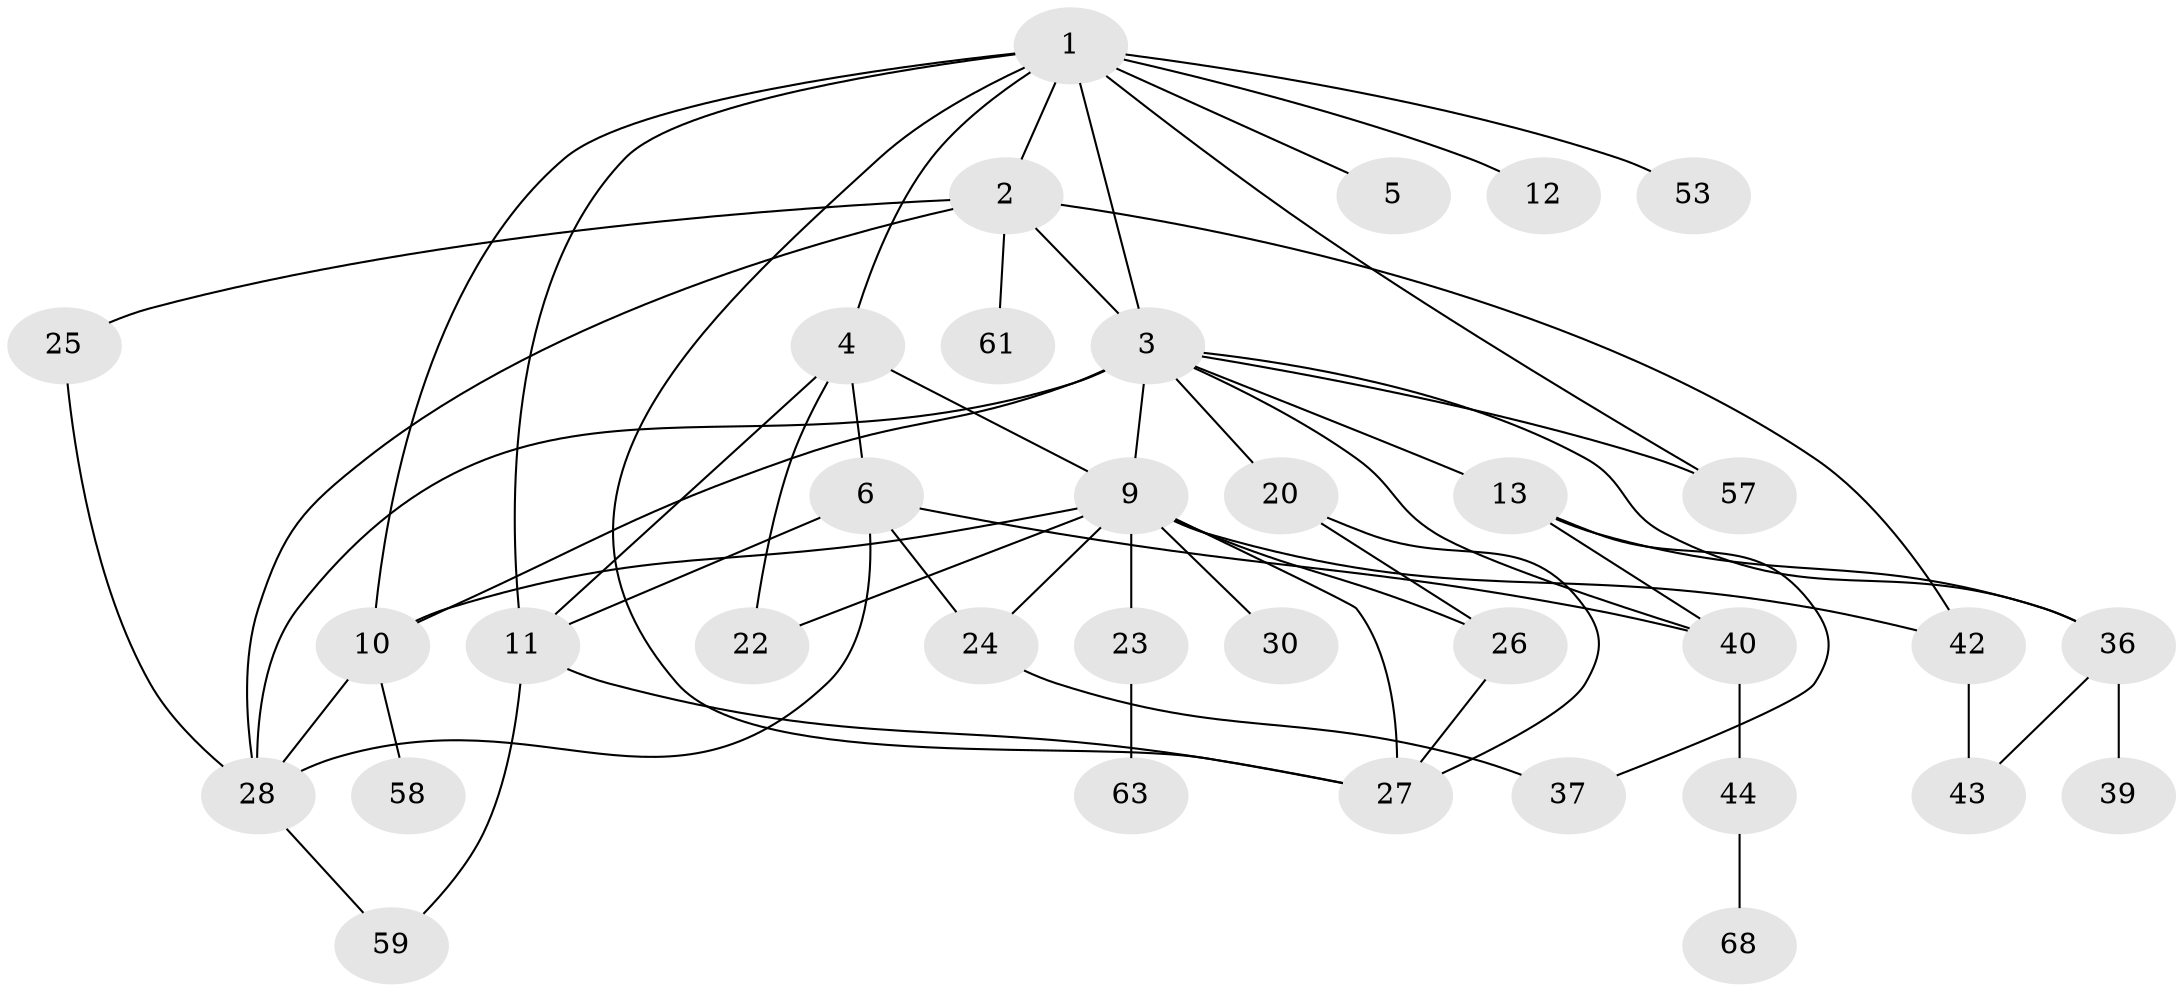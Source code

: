 // original degree distribution, {6: 0.10294117647058823, 5: 0.058823529411764705, 1: 0.22058823529411764, 4: 0.1323529411764706, 3: 0.19117647058823528, 2: 0.29411764705882354}
// Generated by graph-tools (version 1.1) at 2025/13/03/09/25 04:13:38]
// undirected, 34 vertices, 58 edges
graph export_dot {
graph [start="1"]
  node [color=gray90,style=filled];
  1 [super="+7"];
  2;
  3 [super="+15+55+8"];
  4 [super="+35"];
  5;
  6 [super="+54+34+29"];
  9 [super="+14+31+16"];
  10;
  11 [super="+17+45"];
  12;
  13 [super="+32"];
  20 [super="+21"];
  22 [super="+38"];
  23;
  24;
  25;
  26 [super="+48"];
  27 [super="+47"];
  28 [super="+41"];
  30;
  36 [super="+66+51"];
  37 [super="+67"];
  39;
  40;
  42;
  43;
  44;
  53;
  57;
  58;
  59;
  61;
  63;
  68;
  1 -- 2;
  1 -- 4;
  1 -- 5;
  1 -- 53;
  1 -- 3;
  1 -- 27;
  1 -- 57;
  1 -- 10;
  1 -- 11;
  1 -- 12;
  2 -- 3;
  2 -- 25;
  2 -- 28;
  2 -- 61;
  2 -- 42;
  3 -- 13;
  3 -- 20;
  3 -- 36;
  3 -- 57;
  3 -- 10;
  3 -- 9 [weight=3];
  3 -- 40;
  3 -- 28;
  4 -- 6;
  4 -- 9;
  4 -- 11;
  4 -- 22;
  6 -- 28;
  6 -- 24;
  6 -- 40;
  6 -- 11;
  9 -- 22;
  9 -- 23;
  9 -- 30;
  9 -- 10 [weight=2];
  9 -- 27;
  9 -- 24;
  9 -- 42;
  9 -- 26;
  10 -- 58;
  10 -- 28;
  11 -- 27;
  11 -- 59;
  13 -- 37;
  13 -- 40;
  13 -- 36;
  20 -- 26;
  20 -- 27;
  23 -- 63;
  24 -- 37;
  25 -- 28;
  26 -- 27;
  28 -- 59;
  36 -- 39;
  36 -- 43;
  40 -- 44;
  42 -- 43;
  44 -- 68;
}
